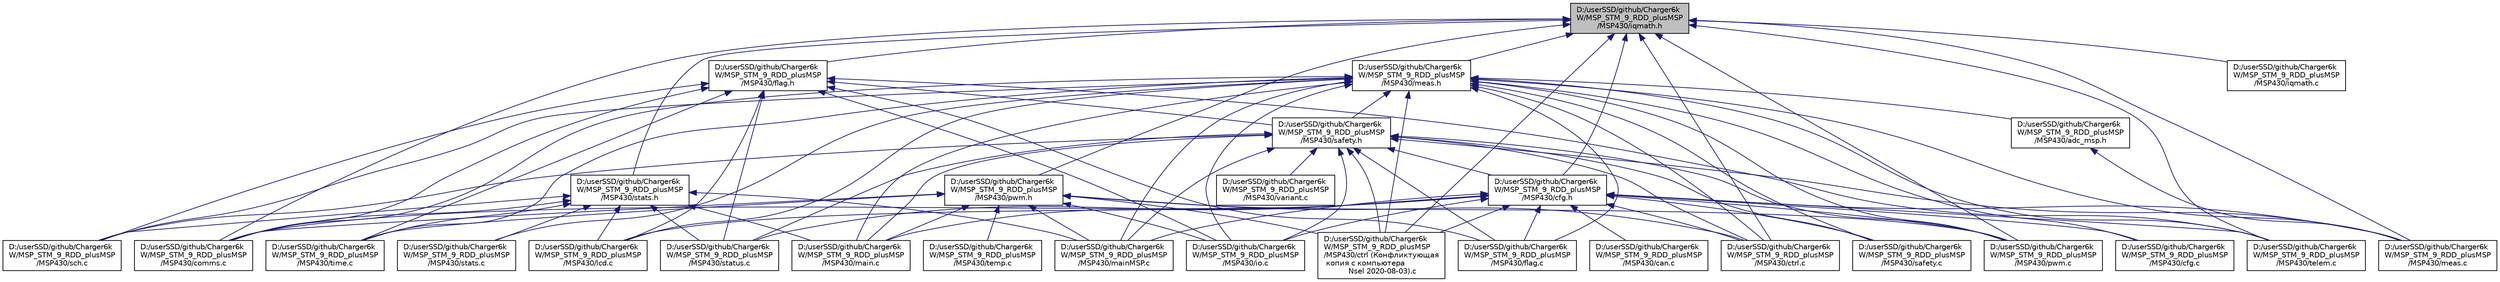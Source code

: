 digraph "D:/userSSD/github/Charger6kW/MSP_STM_9_RDD_plusMSP/MSP430/iqmath.h"
{
 // LATEX_PDF_SIZE
  edge [fontname="Helvetica",fontsize="10",labelfontname="Helvetica",labelfontsize="10"];
  node [fontname="Helvetica",fontsize="10",shape=record];
  Node1 [label="D:/userSSD/github/Charger6k\lW/MSP_STM_9_RDD_plusMSP\l/MSP430/iqmath.h",height=0.2,width=0.4,color="black", fillcolor="grey75", style="filled", fontcolor="black",tooltip=" "];
  Node1 -> Node2 [dir="back",color="midnightblue",fontsize="10",style="solid"];
  Node2 [label="D:/userSSD/github/Charger6k\lW/MSP_STM_9_RDD_plusMSP\l/MSP430/cfg.h",height=0.2,width=0.4,color="black", fillcolor="white", style="filled",URL="$cfg_8h.html",tooltip=" "];
  Node2 -> Node3 [dir="back",color="midnightblue",fontsize="10",style="solid"];
  Node3 [label="D:/userSSD/github/Charger6k\lW/MSP_STM_9_RDD_plusMSP\l/MSP430/can.c",height=0.2,width=0.4,color="black", fillcolor="white", style="filled",URL="$can_8c.html",tooltip=" "];
  Node2 -> Node4 [dir="back",color="midnightblue",fontsize="10",style="solid"];
  Node4 [label="D:/userSSD/github/Charger6k\lW/MSP_STM_9_RDD_plusMSP\l/MSP430/cfg.c",height=0.2,width=0.4,color="black", fillcolor="white", style="filled",URL="$cfg_8c.html",tooltip=" "];
  Node2 -> Node5 [dir="back",color="midnightblue",fontsize="10",style="solid"];
  Node5 [label="D:/userSSD/github/Charger6k\lW/MSP_STM_9_RDD_plusMSP\l/MSP430/comms.c",height=0.2,width=0.4,color="black", fillcolor="white", style="filled",URL="$comms_8c.html",tooltip=" "];
  Node2 -> Node6 [dir="back",color="midnightblue",fontsize="10",style="solid"];
  Node6 [label="D:/userSSD/github/Charger6k\lW/MSP_STM_9_RDD_plusMSP\l/MSP430/ctrl (Конфликтующая\l копия с компьютера\l Nsel 2020-08-03).c",height=0.2,width=0.4,color="black", fillcolor="white", style="filled",URL="$ctrl_01_07_xD0_x9A_xD0_xBE_xD0_xBD_xD1_x84_xD0_xBB_xD0_xB8_xD0_xBA_xD1_x82_xD1_x83_xD1_x8E_xD1_x289479354af9cbc005bd3481d783ccac.html",tooltip=" "];
  Node2 -> Node7 [dir="back",color="midnightblue",fontsize="10",style="solid"];
  Node7 [label="D:/userSSD/github/Charger6k\lW/MSP_STM_9_RDD_plusMSP\l/MSP430/ctrl.c",height=0.2,width=0.4,color="black", fillcolor="white", style="filled",URL="$ctrl_8c.html",tooltip=" "];
  Node2 -> Node8 [dir="back",color="midnightblue",fontsize="10",style="solid"];
  Node8 [label="D:/userSSD/github/Charger6k\lW/MSP_STM_9_RDD_plusMSP\l/MSP430/flag.c",height=0.2,width=0.4,color="black", fillcolor="white", style="filled",URL="$flag_8c.html",tooltip=" "];
  Node2 -> Node9 [dir="back",color="midnightblue",fontsize="10",style="solid"];
  Node9 [label="D:/userSSD/github/Charger6k\lW/MSP_STM_9_RDD_plusMSP\l/MSP430/io.c",height=0.2,width=0.4,color="black", fillcolor="white", style="filled",URL="$io_8c.html",tooltip=" "];
  Node2 -> Node10 [dir="back",color="midnightblue",fontsize="10",style="solid"];
  Node10 [label="D:/userSSD/github/Charger6k\lW/MSP_STM_9_RDD_plusMSP\l/MSP430/lcd.c",height=0.2,width=0.4,color="black", fillcolor="white", style="filled",URL="$lcd_8c.html",tooltip=" "];
  Node2 -> Node11 [dir="back",color="midnightblue",fontsize="10",style="solid"];
  Node11 [label="D:/userSSD/github/Charger6k\lW/MSP_STM_9_RDD_plusMSP\l/MSP430/main.c",height=0.2,width=0.4,color="black", fillcolor="white", style="filled",URL="$main_8c.html",tooltip=" "];
  Node2 -> Node12 [dir="back",color="midnightblue",fontsize="10",style="solid"];
  Node12 [label="D:/userSSD/github/Charger6k\lW/MSP_STM_9_RDD_plusMSP\l/MSP430/mainMSP.c",height=0.2,width=0.4,color="black", fillcolor="white", style="filled",URL="$main_m_s_p_8c.html",tooltip=" "];
  Node2 -> Node13 [dir="back",color="midnightblue",fontsize="10",style="solid"];
  Node13 [label="D:/userSSD/github/Charger6k\lW/MSP_STM_9_RDD_plusMSP\l/MSP430/meas.c",height=0.2,width=0.4,color="black", fillcolor="white", style="filled",URL="$meas_8c.html",tooltip=" "];
  Node2 -> Node14 [dir="back",color="midnightblue",fontsize="10",style="solid"];
  Node14 [label="D:/userSSD/github/Charger6k\lW/MSP_STM_9_RDD_plusMSP\l/MSP430/pwm.c",height=0.2,width=0.4,color="black", fillcolor="white", style="filled",URL="$pwm_8c.html",tooltip=" "];
  Node2 -> Node15 [dir="back",color="midnightblue",fontsize="10",style="solid"];
  Node15 [label="D:/userSSD/github/Charger6k\lW/MSP_STM_9_RDD_plusMSP\l/MSP430/safety.c",height=0.2,width=0.4,color="black", fillcolor="white", style="filled",URL="$safety_8c.html",tooltip=" "];
  Node2 -> Node16 [dir="back",color="midnightblue",fontsize="10",style="solid"];
  Node16 [label="D:/userSSD/github/Charger6k\lW/MSP_STM_9_RDD_plusMSP\l/MSP430/status.c",height=0.2,width=0.4,color="black", fillcolor="white", style="filled",URL="$status_8c.html",tooltip=" "];
  Node2 -> Node17 [dir="back",color="midnightblue",fontsize="10",style="solid"];
  Node17 [label="D:/userSSD/github/Charger6k\lW/MSP_STM_9_RDD_plusMSP\l/MSP430/telem.c",height=0.2,width=0.4,color="black", fillcolor="white", style="filled",URL="$telem_8c.html",tooltip=" "];
  Node1 -> Node5 [dir="back",color="midnightblue",fontsize="10",style="solid"];
  Node1 -> Node6 [dir="back",color="midnightblue",fontsize="10",style="solid"];
  Node1 -> Node7 [dir="back",color="midnightblue",fontsize="10",style="solid"];
  Node1 -> Node18 [dir="back",color="midnightblue",fontsize="10",style="solid"];
  Node18 [label="D:/userSSD/github/Charger6k\lW/MSP_STM_9_RDD_plusMSP\l/MSP430/flag.h",height=0.2,width=0.4,color="black", fillcolor="white", style="filled",URL="$flag_8h.html",tooltip=" "];
  Node18 -> Node5 [dir="back",color="midnightblue",fontsize="10",style="solid"];
  Node18 -> Node8 [dir="back",color="midnightblue",fontsize="10",style="solid"];
  Node18 -> Node9 [dir="back",color="midnightblue",fontsize="10",style="solid"];
  Node18 -> Node10 [dir="back",color="midnightblue",fontsize="10",style="solid"];
  Node18 -> Node19 [dir="back",color="midnightblue",fontsize="10",style="solid"];
  Node19 [label="D:/userSSD/github/Charger6k\lW/MSP_STM_9_RDD_plusMSP\l/MSP430/safety.h",height=0.2,width=0.4,color="black", fillcolor="white", style="filled",URL="$safety_8h.html",tooltip=" "];
  Node19 -> Node2 [dir="back",color="midnightblue",fontsize="10",style="solid"];
  Node19 -> Node6 [dir="back",color="midnightblue",fontsize="10",style="solid"];
  Node19 -> Node7 [dir="back",color="midnightblue",fontsize="10",style="solid"];
  Node19 -> Node8 [dir="back",color="midnightblue",fontsize="10",style="solid"];
  Node19 -> Node9 [dir="back",color="midnightblue",fontsize="10",style="solid"];
  Node19 -> Node11 [dir="back",color="midnightblue",fontsize="10",style="solid"];
  Node19 -> Node12 [dir="back",color="midnightblue",fontsize="10",style="solid"];
  Node19 -> Node13 [dir="back",color="midnightblue",fontsize="10",style="solid"];
  Node19 -> Node14 [dir="back",color="midnightblue",fontsize="10",style="solid"];
  Node19 -> Node15 [dir="back",color="midnightblue",fontsize="10",style="solid"];
  Node19 -> Node20 [dir="back",color="midnightblue",fontsize="10",style="solid"];
  Node20 [label="D:/userSSD/github/Charger6k\lW/MSP_STM_9_RDD_plusMSP\l/MSP430/sch.c",height=0.2,width=0.4,color="black", fillcolor="white", style="filled",URL="$sch_8c.html",tooltip=" "];
  Node19 -> Node16 [dir="back",color="midnightblue",fontsize="10",style="solid"];
  Node19 -> Node21 [dir="back",color="midnightblue",fontsize="10",style="solid"];
  Node21 [label="D:/userSSD/github/Charger6k\lW/MSP_STM_9_RDD_plusMSP\l/MSP430/variant.c",height=0.2,width=0.4,color="black", fillcolor="white", style="filled",URL="$variant_8c.html",tooltip=" "];
  Node18 -> Node20 [dir="back",color="midnightblue",fontsize="10",style="solid"];
  Node18 -> Node16 [dir="back",color="midnightblue",fontsize="10",style="solid"];
  Node18 -> Node17 [dir="back",color="midnightblue",fontsize="10",style="solid"];
  Node18 -> Node22 [dir="back",color="midnightblue",fontsize="10",style="solid"];
  Node22 [label="D:/userSSD/github/Charger6k\lW/MSP_STM_9_RDD_plusMSP\l/MSP430/time.c",height=0.2,width=0.4,color="black", fillcolor="white", style="filled",URL="$time_8c.html",tooltip=" "];
  Node1 -> Node23 [dir="back",color="midnightblue",fontsize="10",style="solid"];
  Node23 [label="D:/userSSD/github/Charger6k\lW/MSP_STM_9_RDD_plusMSP\l/MSP430/iqmath.c",height=0.2,width=0.4,color="black", fillcolor="white", style="filled",URL="$iqmath_8c.html",tooltip=" "];
  Node1 -> Node13 [dir="back",color="midnightblue",fontsize="10",style="solid"];
  Node1 -> Node24 [dir="back",color="midnightblue",fontsize="10",style="solid"];
  Node24 [label="D:/userSSD/github/Charger6k\lW/MSP_STM_9_RDD_plusMSP\l/MSP430/meas.h",height=0.2,width=0.4,color="black", fillcolor="white", style="filled",URL="$meas_8h.html",tooltip=" "];
  Node24 -> Node25 [dir="back",color="midnightblue",fontsize="10",style="solid"];
  Node25 [label="D:/userSSD/github/Charger6k\lW/MSP_STM_9_RDD_plusMSP\l/MSP430/adc_msp.h",height=0.2,width=0.4,color="black", fillcolor="white", style="filled",URL="$adc__msp_8h.html",tooltip=" "];
  Node25 -> Node13 [dir="back",color="midnightblue",fontsize="10",style="solid"];
  Node24 -> Node4 [dir="back",color="midnightblue",fontsize="10",style="solid"];
  Node24 -> Node5 [dir="back",color="midnightblue",fontsize="10",style="solid"];
  Node24 -> Node6 [dir="back",color="midnightblue",fontsize="10",style="solid"];
  Node24 -> Node7 [dir="back",color="midnightblue",fontsize="10",style="solid"];
  Node24 -> Node8 [dir="back",color="midnightblue",fontsize="10",style="solid"];
  Node24 -> Node9 [dir="back",color="midnightblue",fontsize="10",style="solid"];
  Node24 -> Node10 [dir="back",color="midnightblue",fontsize="10",style="solid"];
  Node24 -> Node11 [dir="back",color="midnightblue",fontsize="10",style="solid"];
  Node24 -> Node12 [dir="back",color="midnightblue",fontsize="10",style="solid"];
  Node24 -> Node13 [dir="back",color="midnightblue",fontsize="10",style="solid"];
  Node24 -> Node14 [dir="back",color="midnightblue",fontsize="10",style="solid"];
  Node24 -> Node15 [dir="back",color="midnightblue",fontsize="10",style="solid"];
  Node24 -> Node19 [dir="back",color="midnightblue",fontsize="10",style="solid"];
  Node24 -> Node20 [dir="back",color="midnightblue",fontsize="10",style="solid"];
  Node24 -> Node26 [dir="back",color="midnightblue",fontsize="10",style="solid"];
  Node26 [label="D:/userSSD/github/Charger6k\lW/MSP_STM_9_RDD_plusMSP\l/MSP430/stats.c",height=0.2,width=0.4,color="black", fillcolor="white", style="filled",URL="$stats_8c.html",tooltip=" "];
  Node24 -> Node17 [dir="back",color="midnightblue",fontsize="10",style="solid"];
  Node24 -> Node22 [dir="back",color="midnightblue",fontsize="10",style="solid"];
  Node1 -> Node14 [dir="back",color="midnightblue",fontsize="10",style="solid"];
  Node1 -> Node27 [dir="back",color="midnightblue",fontsize="10",style="solid"];
  Node27 [label="D:/userSSD/github/Charger6k\lW/MSP_STM_9_RDD_plusMSP\l/MSP430/pwm.h",height=0.2,width=0.4,color="black", fillcolor="white", style="filled",URL="$pwm_8h.html",tooltip=" "];
  Node27 -> Node5 [dir="back",color="midnightblue",fontsize="10",style="solid"];
  Node27 -> Node6 [dir="back",color="midnightblue",fontsize="10",style="solid"];
  Node27 -> Node7 [dir="back",color="midnightblue",fontsize="10",style="solid"];
  Node27 -> Node9 [dir="back",color="midnightblue",fontsize="10",style="solid"];
  Node27 -> Node11 [dir="back",color="midnightblue",fontsize="10",style="solid"];
  Node27 -> Node12 [dir="back",color="midnightblue",fontsize="10",style="solid"];
  Node27 -> Node14 [dir="back",color="midnightblue",fontsize="10",style="solid"];
  Node27 -> Node28 [dir="back",color="midnightblue",fontsize="10",style="solid"];
  Node28 [label="D:/userSSD/github/Charger6k\lW/MSP_STM_9_RDD_plusMSP\l/MSP430/temp.c",height=0.2,width=0.4,color="black", fillcolor="white", style="filled",URL="$temp_8c.html",tooltip=" "];
  Node27 -> Node22 [dir="back",color="midnightblue",fontsize="10",style="solid"];
  Node1 -> Node29 [dir="back",color="midnightblue",fontsize="10",style="solid"];
  Node29 [label="D:/userSSD/github/Charger6k\lW/MSP_STM_9_RDD_plusMSP\l/MSP430/stats.h",height=0.2,width=0.4,color="black", fillcolor="white", style="filled",URL="$stats_8h.html",tooltip=" "];
  Node29 -> Node5 [dir="back",color="midnightblue",fontsize="10",style="solid"];
  Node29 -> Node10 [dir="back",color="midnightblue",fontsize="10",style="solid"];
  Node29 -> Node11 [dir="back",color="midnightblue",fontsize="10",style="solid"];
  Node29 -> Node12 [dir="back",color="midnightblue",fontsize="10",style="solid"];
  Node29 -> Node20 [dir="back",color="midnightblue",fontsize="10",style="solid"];
  Node29 -> Node26 [dir="back",color="midnightblue",fontsize="10",style="solid"];
  Node29 -> Node16 [dir="back",color="midnightblue",fontsize="10",style="solid"];
  Node29 -> Node22 [dir="back",color="midnightblue",fontsize="10",style="solid"];
  Node1 -> Node17 [dir="back",color="midnightblue",fontsize="10",style="solid"];
}
